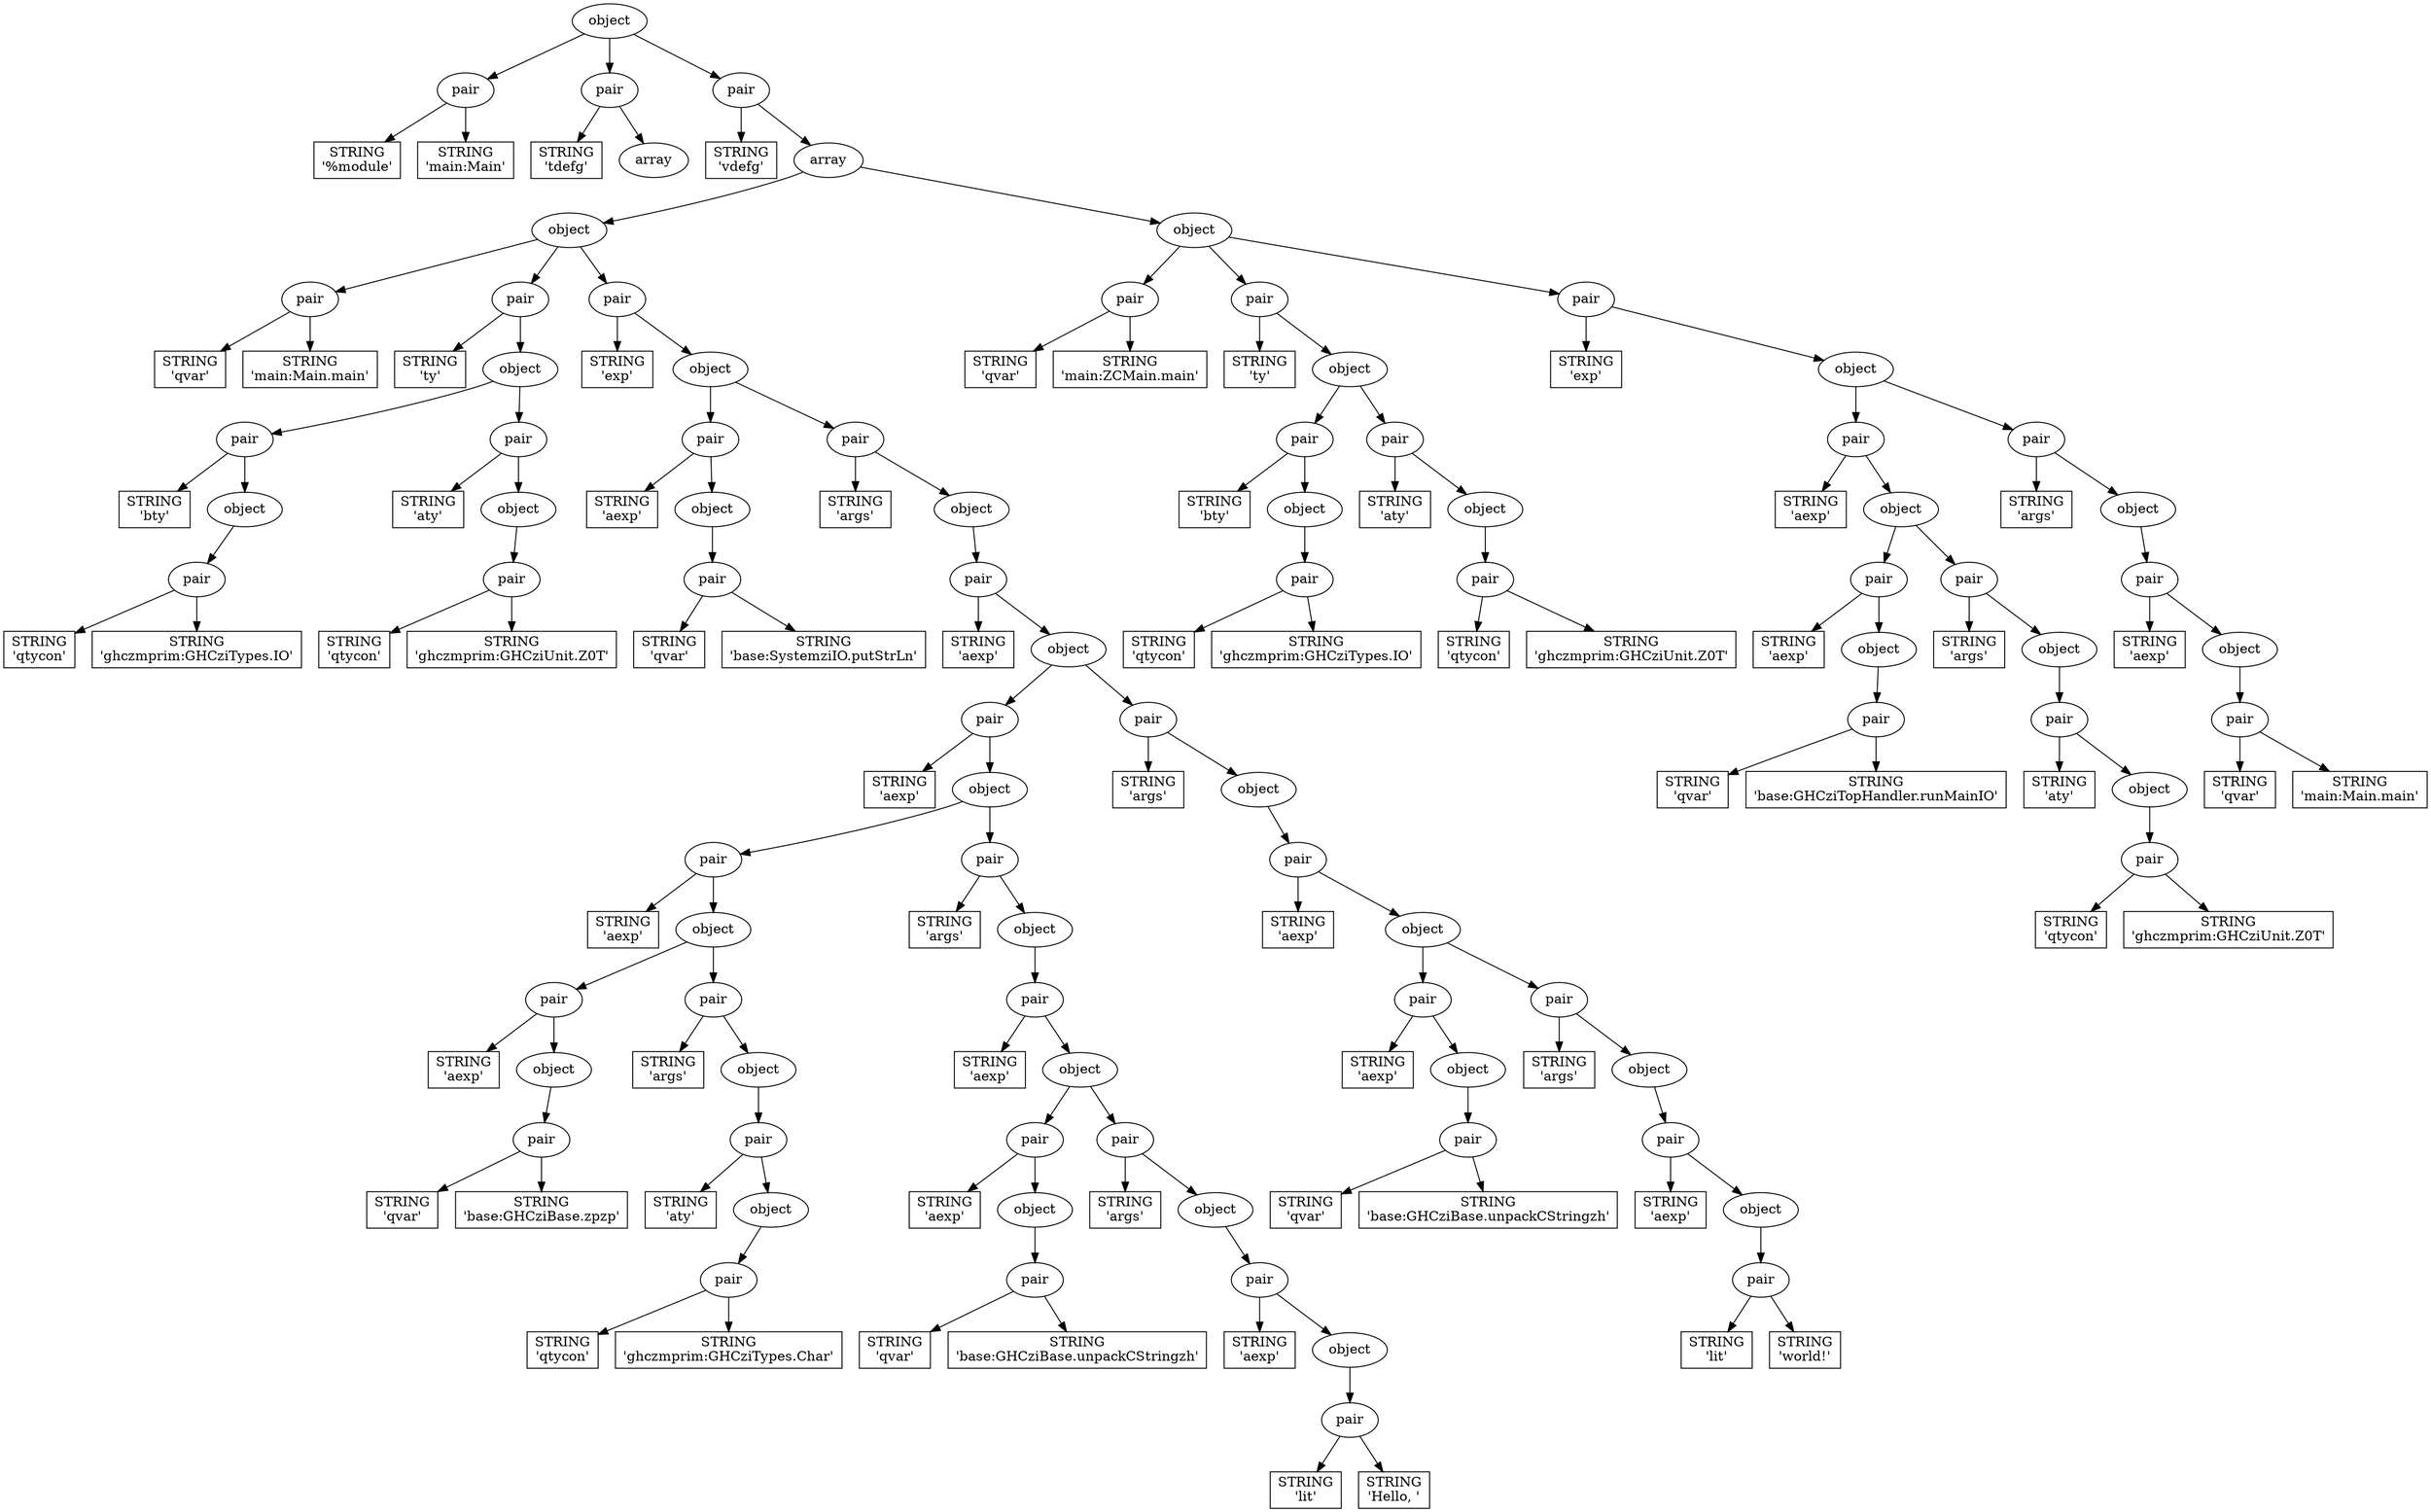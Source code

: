 digraph parsed {
"81231216" [label="object"];
"81231216" -> "81229424";
"81229424" [label="pair"];
"81229424" -> "140400716079976";
"140400716079976" [shape=box,label="STRING\n'%module'"];
"81229424" -> "140400716201776";
"140400716201776" [shape=box,label="STRING\n'main:Main'"];
"81231216" -> "81229480";
"81229480" [label="pair"];
"81229480" -> "140400716080536";
"140400716080536" [shape=box,label="STRING\n'tdefg'"];
"81229480" -> "81229536";
"81229536" [label="array"];
"81231216" -> "81231272";
"81231272" [label="pair"];
"81231272" -> "140400716201272";
"140400716201272" [shape=box,label="STRING\n'vdefg'"];
"81231272" -> "81231328";
"81231328" [label="array"];
"81231328" -> "81231384";
"81231384" [label="object"];
"81231384" -> "81229704";
"81229704" [label="pair"];
"81229704" -> "140400716079640";
"140400716079640" [shape=box,label="STRING\n'qvar'"];
"81229704" -> "140400716198080";
"140400716198080" [shape=box,label="STRING\n'main:Main.main'"];
"81231384" -> "81229760";
"81229760" [label="pair"];
"81229760" -> "140400716201608";
"140400716201608" [shape=box,label="STRING\n'ty'"];
"81229760" -> "81229816";
"81229816" [label="object"];
"81229816" -> "81229872";
"81229872" [label="pair"];
"81229872" -> "140400716200376";
"140400716200376" [shape=box,label="STRING\n'bty'"];
"81229872" -> "81230096";
"81230096" [label="object"];
"81230096" -> "81230152";
"81230152" [label="pair"];
"81230152" -> "140400716200768";
"140400716200768" [shape=box,label="STRING\n'qtycon'"];
"81230152" -> "140400716198304";
"140400716198304" [shape=box,label="STRING\n'ghczmprim:GHCziTypes.IO'"];
"81229816" -> "81229928";
"81229928" [label="pair"];
"81229928" -> "140400716199816";
"140400716199816" [shape=box,label="STRING\n'aty'"];
"81229928" -> "81229984";
"81229984" [label="object"];
"81229984" -> "81230040";
"81230040" [label="pair"];
"81230040" -> "140400716198808";
"140400716198808" [shape=box,label="STRING\n'qtycon'"];
"81230040" -> "140400716198976";
"140400716198976" [shape=box,label="STRING\n'ghczmprim:GHCziUnit.Z0T'"];
"81231384" -> "81231440";
"81231440" [label="pair"];
"81231440" -> "140400716080816";
"140400716080816" [shape=box,label="STRING\n'exp'"];
"81231440" -> "81231496";
"81231496" [label="object"];
"81231496" -> "81230376";
"81230376" [label="pair"];
"81230376" -> "140400716079808";
"140400716079808" [shape=box,label="STRING\n'aexp'"];
"81230376" -> "81230432";
"81230432" [label="object"];
"81230432" -> "81230488";
"81230488" [label="pair"];
"81230488" -> "140400716199480";
"140400716199480" [shape=box,label="STRING\n'qvar'"];
"81230488" -> "140400716199648";
"140400716199648" [shape=box,label="STRING\n'base:SystemziIO.putStrLn'"];
"81231496" -> "81231552";
"81231552" [label="pair"];
"81231552" -> "140400716201160";
"140400716201160" [shape=box,label="STRING\n'args'"];
"81231552" -> "81231608";
"81231608" [label="object"];
"81231608" -> "81231664";
"81231664" [label="pair"];
"81231664" -> "140400716080480";
"140400716080480" [shape=box,label="STRING\n'aexp'"];
"81231664" -> "81231720";
"81231720" [label="object"];
"81231720" -> "81231776";
"81231776" [label="pair"];
"81231776" -> "140400716201328";
"140400716201328" [shape=box,label="STRING\n'aexp'"];
"81231776" -> "140400722427992";
"140400722427992" [label="object"];
"140400722427992" -> "140400722428048";
"140400722428048" [label="pair"];
"140400722428048" -> "140400716080200";
"140400716080200" [shape=box,label="STRING\n'aexp'"];
"140400722428048" -> "140400722428216";
"140400722428216" [label="object"];
"140400722428216" -> "140400722428328";
"140400722428328" [label="pair"];
"140400722428328" -> "140400716080088";
"140400716080088" [shape=box,label="STRING\n'aexp'"];
"140400722428328" -> "140400722428384";
"140400722428384" [label="object"];
"140400722428384" -> "140400722428552";
"140400722428552" [label="pair"];
"140400722428552" -> "140400716080704";
"140400716080704" [shape=box,label="STRING\n'qvar'"];
"140400722428552" -> "140400716079472";
"140400716079472" [shape=box,label="STRING\n'base:GHCziBase.zpzp'"];
"140400722428216" -> "140400722428720";
"140400722428720" [label="pair"];
"140400722428720" -> "140400723676368";
"140400723676368" [shape=box,label="STRING\n'args'"];
"140400722428720" -> "140400722428776";
"140400722428776" [label="object"];
"140400722428776" -> "140400722428832";
"140400722428832" [label="pair"];
"140400722428832" -> "140400723674128";
"140400723674128" [shape=box,label="STRING\n'aty'"];
"140400722428832" -> "140400722428888";
"140400722428888" [label="object"];
"140400722428888" -> "140400722429560";
"140400722429560" [label="pair"];
"140400722429560" -> "140400723674464";
"140400723674464" [shape=box,label="STRING\n'qtycon'"];
"140400722429560" -> "140400723674632";
"140400723674632" [shape=box,label="STRING\n'ghczmprim:GHCziTypes.Char'"];
"140400722427992" -> "140400760947336";
"140400760947336" [label="pair"];
"140400760947336" -> "140400762018400";
"140400762018400" [shape=box,label="STRING\n'args'"];
"140400760947336" -> "140400760947392";
"140400760947392" [label="object"];
"140400760947392" -> "140400760947448";
"140400760947448" [label="pair"];
"140400760947448" -> "140400762019016";
"140400762019016" [shape=box,label="STRING\n'aexp'"];
"140400760947448" -> "140400760947504";
"140400760947504" [label="object"];
"140400760947504" -> "140400760947560";
"140400760947560" [label="pair"];
"140400760947560" -> "140400719665536";
"140400719665536" [shape=box,label="STRING\n'aexp'"];
"140400760947560" -> "140400760947896";
"140400760947896" [label="object"];
"140400760947896" -> "140400760947952";
"140400760947952" [label="pair"];
"140400760947952" -> "140400719666992";
"140400719666992" [shape=box,label="STRING\n'qvar'"];
"140400760947952" -> "140400723673176";
"140400723673176" [shape=box,label="STRING\n'base:GHCziBase.unpackCStringzh'"];
"140400760947504" -> "140400760947616";
"140400760947616" [label="pair"];
"140400760947616" -> "140400762019464";
"140400762019464" [shape=box,label="STRING\n'args'"];
"140400760947616" -> "140400760947672";
"140400760947672" [label="object"];
"140400760947672" -> "140400760947728";
"140400760947728" [label="pair"];
"140400760947728" -> "140400719659936";
"140400719659936" [shape=box,label="STRING\n'aexp'"];
"140400760947728" -> "140400760947784";
"140400760947784" [label="object"];
"140400760947784" -> "140400760947840";
"140400760947840" [label="pair"];
"140400760947840" -> "140400719660328";
"140400719660328" [shape=box,label="STRING\n'lit'"];
"140400760947840" -> "140400719661504";
"140400719661504" [shape=box,label="STRING\n'Hello, '"];
"81231720" -> "140400719380104";
"140400719380104" [label="pair"];
"140400719380104" -> "140400762015320";
"140400762015320" [shape=box,label="STRING\n'args'"];
"140400719380104" -> "140400719380216";
"140400719380216" [label="object"];
"140400719380216" -> "140400760946720";
"140400760946720" [label="pair"];
"140400760946720" -> "140400762015712";
"140400762015712" [shape=box,label="STRING\n'aexp'"];
"140400760946720" -> "140400760946776";
"140400760946776" [label="object"];
"140400760946776" -> "140400760946832";
"140400760946832" [label="pair"];
"140400760946832" -> "140400762017336";
"140400762017336" [shape=box,label="STRING\n'aexp'"];
"140400760946832" -> "140400760947168";
"140400760947168" [label="object"];
"140400760947168" -> "140400760947224";
"140400760947224" [label="pair"];
"140400760947224" -> "140400762017728";
"140400762017728" [shape=box,label="STRING\n'qvar'"];
"140400760947224" -> "140400762017896";
"140400762017896" [shape=box,label="STRING\n'base:GHCziBase.unpackCStringzh'"];
"140400760946776" -> "140400760946888";
"140400760946888" [label="pair"];
"140400760946888" -> "140400762016160";
"140400762016160" [shape=box,label="STRING\n'args'"];
"140400760946888" -> "140400760946944";
"140400760946944" [label="object"];
"140400760946944" -> "140400760947000";
"140400760947000" [label="pair"];
"140400760947000" -> "140400762016608";
"140400762016608" [shape=box,label="STRING\n'aexp'"];
"140400760947000" -> "140400760947056";
"140400760947056" [label="object"];
"140400760947056" -> "140400760947112";
"140400760947112" [label="pair"];
"140400760947112" -> "140400762017000";
"140400762017000" [shape=box,label="STRING\n'lit'"];
"140400760947112" -> "140400762017168";
"140400762017168" [shape=box,label="STRING\n'world!'"];
"81231328" -> "140400719377528";
"140400719377528" [label="object"];
"140400719377528" -> "140400719377640";
"140400719377640" [label="pair"];
"140400719377640" -> "140400723139560";
"140400723139560" [shape=box,label="STRING\n'qvar'"];
"140400719377640" -> "140400723139784";
"140400723139784" [shape=box,label="STRING\n'main:ZCMain.main'"];
"140400719377528" -> "140400719377696";
"140400719377696" [label="pair"];
"140400719377696" -> "140400723139952";
"140400723139952" [shape=box,label="STRING\n'ty'"];
"140400719377696" -> "140400719378816";
"140400719378816" [label="object"];
"140400719378816" -> "140400719379152";
"140400719379152" [label="pair"];
"140400719379152" -> "140400761734384";
"140400761734384" [shape=box,label="STRING\n'bty'"];
"140400719379152" -> "140400719379768";
"140400719379768" [label="object"];
"140400719379768" -> "140400719379824";
"140400719379824" [label="pair"];
"140400719379824" -> "140400761734832";
"140400761734832" [shape=box,label="STRING\n'qtycon'"];
"140400719379824" -> "140400761735000";
"140400761735000" [shape=box,label="STRING\n'ghczmprim:GHCziTypes.IO'"];
"140400719378816" -> "140400719379208";
"140400719379208" [label="pair"];
"140400719379208" -> "140400723140456";
"140400723140456" [shape=box,label="STRING\n'aty'"];
"140400719379208" -> "140400719379488";
"140400719379488" [label="object"];
"140400719379488" -> "140400719379544";
"140400719379544" [label="pair"];
"140400719379544" -> "140400761734048";
"140400761734048" [shape=box,label="STRING\n'qtycon'"];
"140400719379544" -> "140400761734216";
"140400761734216" [shape=box,label="STRING\n'ghczmprim:GHCziUnit.Z0T'"];
"140400719377528" -> "140400719377752";
"140400719377752" [label="pair"];
"140400719377752" -> "140400761735112";
"140400761735112" [shape=box,label="STRING\n'exp'"];
"140400719377752" -> "140400719377808";
"140400719377808" [label="object"];
"140400719377808" -> "140400719377864";
"140400719377864" [label="pair"];
"140400719377864" -> "140400761735448";
"140400761735448" [shape=box,label="STRING\n'aexp'"];
"140400719377864" -> "140400719378200";
"140400719378200" [label="object"];
"140400719378200" -> "140400719378256";
"140400719378256" [label="pair"];
"140400719378256" -> "140400761737912";
"140400761737912" [shape=box,label="STRING\n'aexp'"];
"140400719378256" -> "140400719378648";
"140400719378648" [label="object"];
"140400719378648" -> "140400719378760";
"140400719378760" [label="pair"];
"140400719378760" -> "140400761738304";
"140400761738304" [shape=box,label="STRING\n'qvar'"];
"140400719378760" -> "140400761738696";
"140400761738696" [shape=box,label="STRING\n'base:GHCziTopHandler.runMainIO'"];
"140400719378200" -> "140400719378312";
"140400719378312" [label="pair"];
"140400719378312" -> "140400761735896";
"140400761735896" [shape=box,label="STRING\n'args'"];
"140400719378312" -> "140400719378368";
"140400719378368" [label="object"];
"140400719378368" -> "140400719378480";
"140400719378480" [label="pair"];
"140400719378480" -> "140400761736288";
"140400761736288" [shape=box,label="STRING\n'aty'"];
"140400719378480" -> "140400719378536";
"140400719378536" [label="object"];
"140400719378536" -> "140400719378592";
"140400719378592" [label="pair"];
"140400719378592" -> "140400761736680";
"140400761736680" [shape=box,label="STRING\n'qtycon'"];
"140400719378592" -> "140400761736848";
"140400761736848" [shape=box,label="STRING\n'ghczmprim:GHCziUnit.Z0T'"];
"140400719377808" -> "140400719377920";
"140400719377920" [label="pair"];
"140400719377920" -> "140400761738808";
"140400761738808" [shape=box,label="STRING\n'args'"];
"140400719377920" -> "140400719377976";
"140400719377976" [label="object"];
"140400719377976" -> "140400719378032";
"140400719378032" [label="pair"];
"140400719378032" -> "140400761739088";
"140400761739088" [shape=box,label="STRING\n'aexp'"];
"140400719378032" -> "140400719378088";
"140400719378088" [label="object"];
"140400719378088" -> "140400719378144";
"140400719378144" [label="pair"];
"140400719378144" -> "140400723678440";
"140400723678440" [shape=box,label="STRING\n'qvar'"];
"140400719378144" -> "140400761559088";
"140400761559088" [shape=box,label="STRING\n'main:Main.main'"];
}
